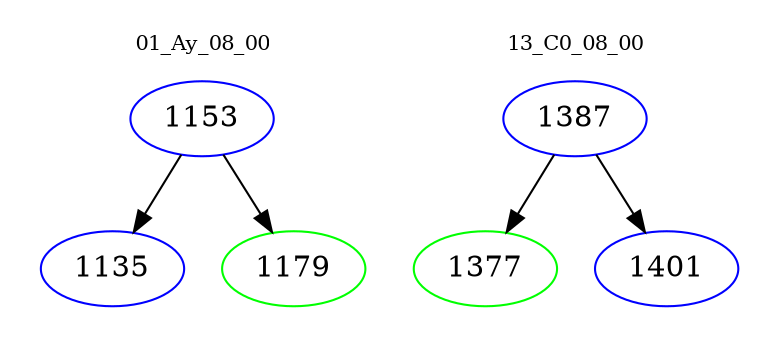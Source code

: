 digraph{
subgraph cluster_0 {
color = white
label = "01_Ay_08_00";
fontsize=10;
T0_1153 [label="1153", color="blue"]
T0_1153 -> T0_1135 [color="black"]
T0_1135 [label="1135", color="blue"]
T0_1153 -> T0_1179 [color="black"]
T0_1179 [label="1179", color="green"]
}
subgraph cluster_1 {
color = white
label = "13_C0_08_00";
fontsize=10;
T1_1387 [label="1387", color="blue"]
T1_1387 -> T1_1377 [color="black"]
T1_1377 [label="1377", color="green"]
T1_1387 -> T1_1401 [color="black"]
T1_1401 [label="1401", color="blue"]
}
}

